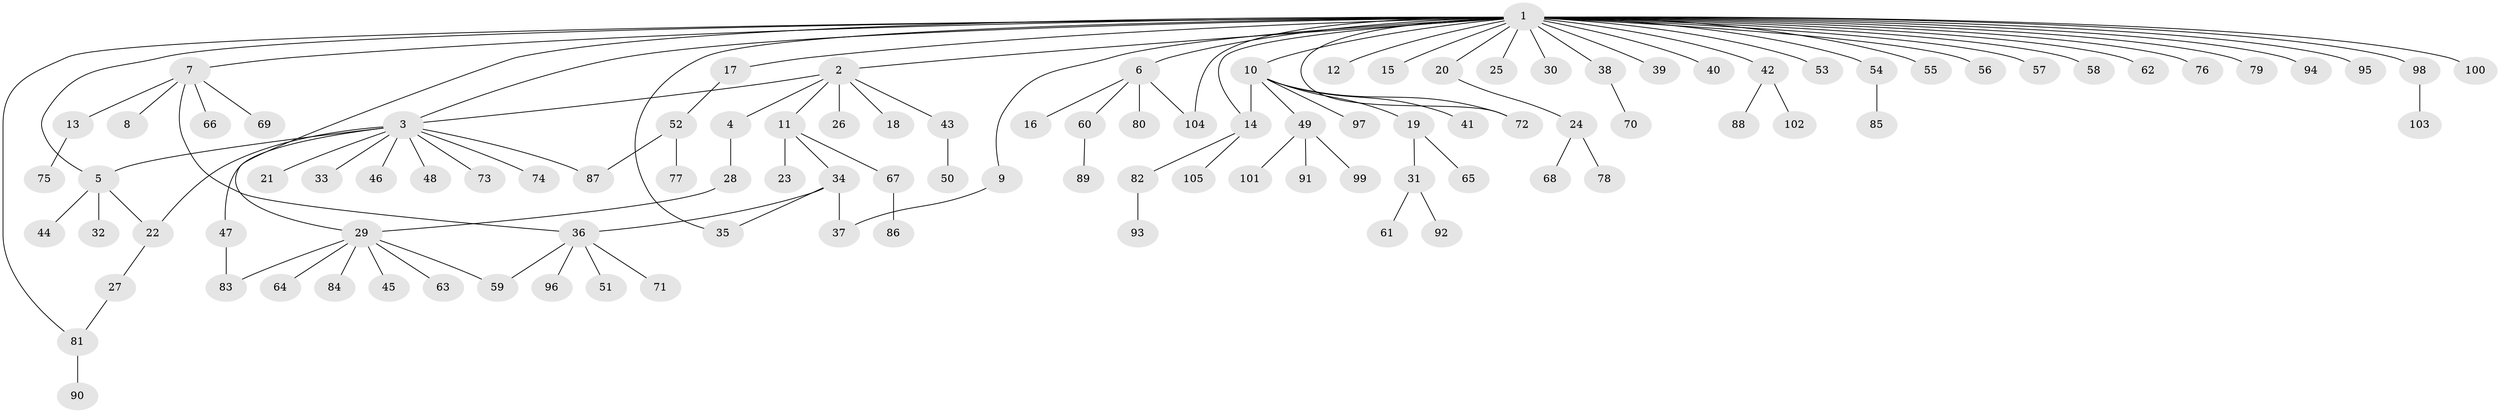 // coarse degree distribution, {1: 0.9285714285714286, 21: 0.023809523809523808, 19: 0.023809523809523808, 3: 0.023809523809523808}
// Generated by graph-tools (version 1.1) at 2025/51/03/04/25 21:51:02]
// undirected, 105 vertices, 118 edges
graph export_dot {
graph [start="1"]
  node [color=gray90,style=filled];
  1;
  2;
  3;
  4;
  5;
  6;
  7;
  8;
  9;
  10;
  11;
  12;
  13;
  14;
  15;
  16;
  17;
  18;
  19;
  20;
  21;
  22;
  23;
  24;
  25;
  26;
  27;
  28;
  29;
  30;
  31;
  32;
  33;
  34;
  35;
  36;
  37;
  38;
  39;
  40;
  41;
  42;
  43;
  44;
  45;
  46;
  47;
  48;
  49;
  50;
  51;
  52;
  53;
  54;
  55;
  56;
  57;
  58;
  59;
  60;
  61;
  62;
  63;
  64;
  65;
  66;
  67;
  68;
  69;
  70;
  71;
  72;
  73;
  74;
  75;
  76;
  77;
  78;
  79;
  80;
  81;
  82;
  83;
  84;
  85;
  86;
  87;
  88;
  89;
  90;
  91;
  92;
  93;
  94;
  95;
  96;
  97;
  98;
  99;
  100;
  101;
  102;
  103;
  104;
  105;
  1 -- 2;
  1 -- 3;
  1 -- 5;
  1 -- 6;
  1 -- 7;
  1 -- 9;
  1 -- 10;
  1 -- 12;
  1 -- 14;
  1 -- 15;
  1 -- 17;
  1 -- 20;
  1 -- 25;
  1 -- 29;
  1 -- 30;
  1 -- 35;
  1 -- 38;
  1 -- 39;
  1 -- 40;
  1 -- 42;
  1 -- 53;
  1 -- 54;
  1 -- 55;
  1 -- 56;
  1 -- 57;
  1 -- 58;
  1 -- 62;
  1 -- 72;
  1 -- 76;
  1 -- 79;
  1 -- 81;
  1 -- 94;
  1 -- 95;
  1 -- 98;
  1 -- 100;
  1 -- 104;
  2 -- 3;
  2 -- 4;
  2 -- 11;
  2 -- 18;
  2 -- 26;
  2 -- 43;
  3 -- 5;
  3 -- 21;
  3 -- 22;
  3 -- 33;
  3 -- 46;
  3 -- 47;
  3 -- 48;
  3 -- 73;
  3 -- 74;
  3 -- 87;
  4 -- 28;
  5 -- 22;
  5 -- 32;
  5 -- 44;
  6 -- 16;
  6 -- 60;
  6 -- 80;
  6 -- 104;
  7 -- 8;
  7 -- 13;
  7 -- 36;
  7 -- 66;
  7 -- 69;
  9 -- 37;
  10 -- 14;
  10 -- 19;
  10 -- 41;
  10 -- 49;
  10 -- 72;
  10 -- 97;
  11 -- 23;
  11 -- 34;
  11 -- 67;
  13 -- 75;
  14 -- 82;
  14 -- 105;
  17 -- 52;
  19 -- 31;
  19 -- 65;
  20 -- 24;
  22 -- 27;
  24 -- 68;
  24 -- 78;
  27 -- 81;
  28 -- 29;
  29 -- 45;
  29 -- 59;
  29 -- 63;
  29 -- 64;
  29 -- 83;
  29 -- 84;
  31 -- 61;
  31 -- 92;
  34 -- 35;
  34 -- 36;
  34 -- 37;
  36 -- 51;
  36 -- 59;
  36 -- 71;
  36 -- 96;
  38 -- 70;
  42 -- 88;
  42 -- 102;
  43 -- 50;
  47 -- 83;
  49 -- 91;
  49 -- 99;
  49 -- 101;
  52 -- 77;
  52 -- 87;
  54 -- 85;
  60 -- 89;
  67 -- 86;
  81 -- 90;
  82 -- 93;
  98 -- 103;
}
